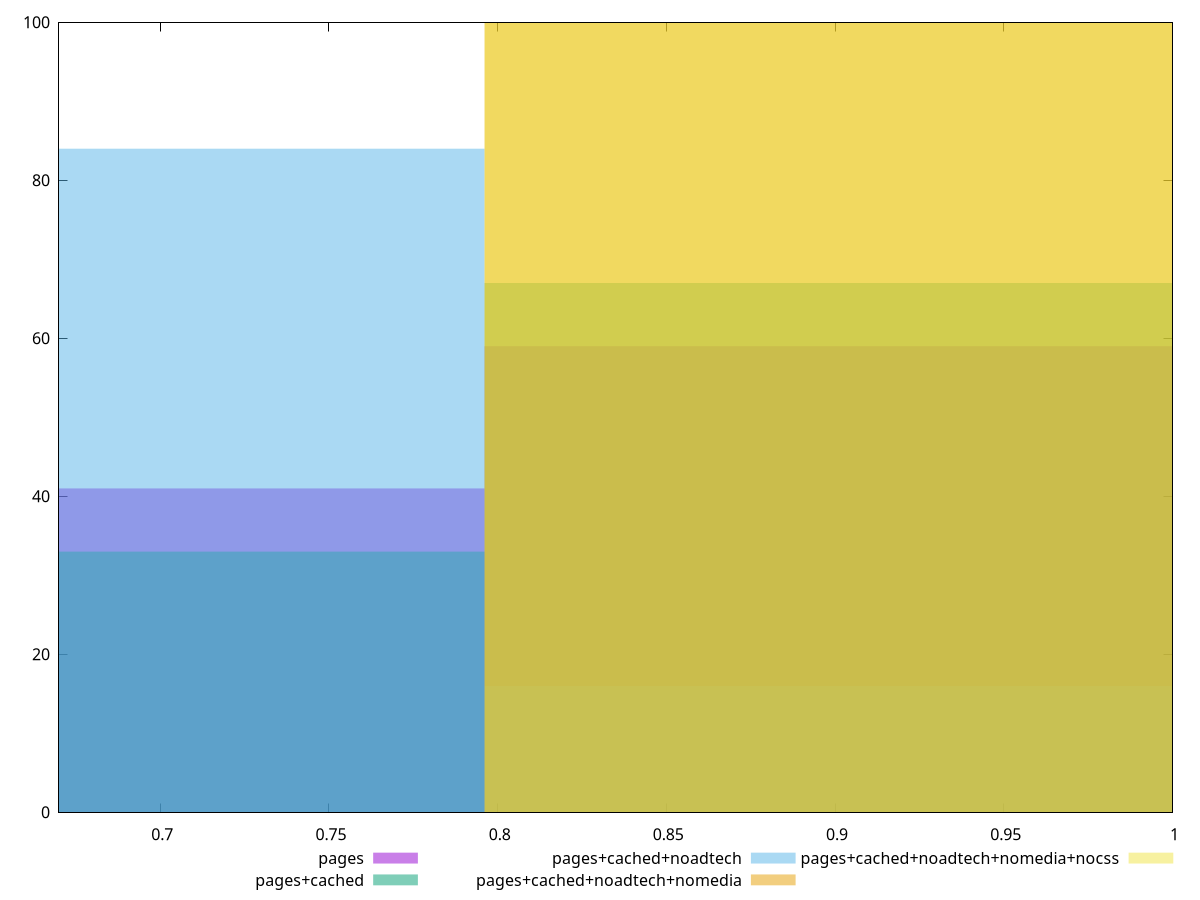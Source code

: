 reset

$pages <<EOF
0.9098785171673873 59
0.6824088878755405 41
EOF

$pagesCached <<EOF
0.6824088878755405 33
0.9098785171673873 67
EOF

$pagesCachedNoadtech <<EOF
0.9098785171673873 16
0.6824088878755405 84
EOF

$pagesCachedNoadtechNomedia <<EOF
0.9098785171673873 100
EOF

$pagesCachedNoadtechNomediaNocss <<EOF
0.9098785171673873 100
EOF

set key outside below
set boxwidth 0.22746962929184683
set xrange [0.67:1]
set yrange [0:100]
set trange [0:100]
set style fill transparent solid 0.5 noborder
set terminal svg size 640, 530 enhanced background rgb 'white'
set output "report_00017_2021-02-10T15-08-03.406Z/offscreen-images/comparison/histogram/all_score.svg"

plot $pages title "pages" with boxes, \
     $pagesCached title "pages+cached" with boxes, \
     $pagesCachedNoadtech title "pages+cached+noadtech" with boxes, \
     $pagesCachedNoadtechNomedia title "pages+cached+noadtech+nomedia" with boxes, \
     $pagesCachedNoadtechNomediaNocss title "pages+cached+noadtech+nomedia+nocss" with boxes

reset
